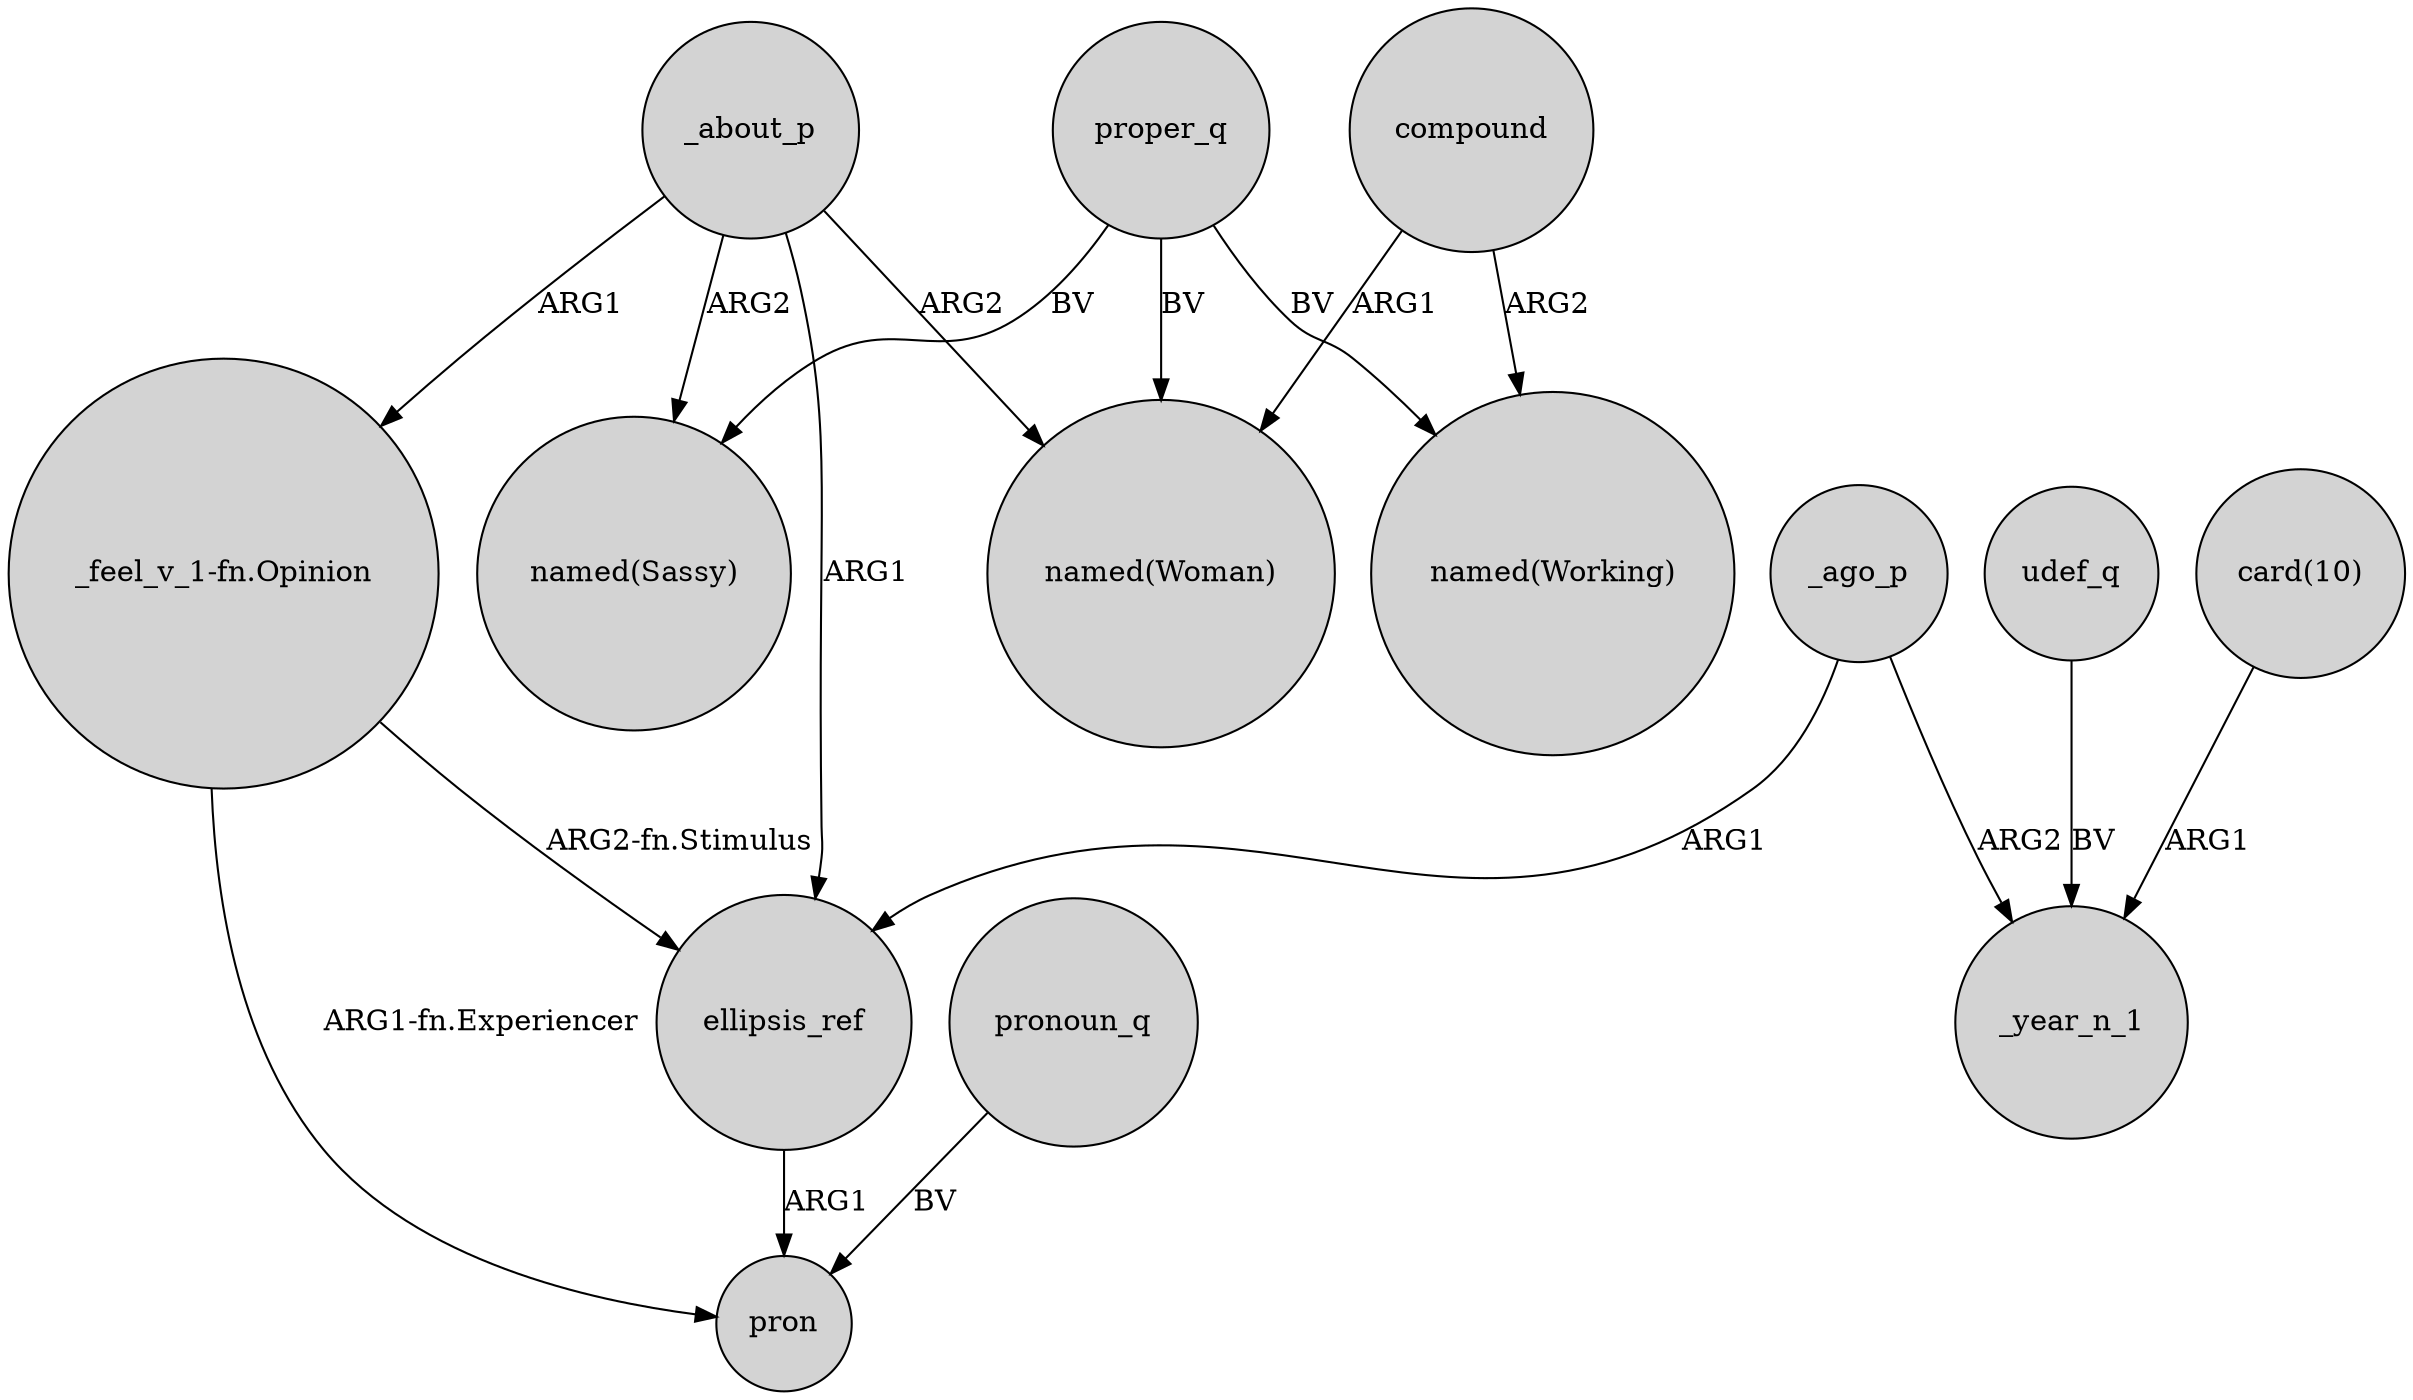 digraph {
	node [shape=circle style=filled]
	compound -> "named(Woman)" [label=ARG1]
	_ago_p -> _year_n_1 [label=ARG2]
	ellipsis_ref -> pron [label=ARG1]
	_about_p -> "_feel_v_1-fn.Opinion" [label=ARG1]
	proper_q -> "named(Working)" [label=BV]
	udef_q -> _year_n_1 [label=BV]
	"_feel_v_1-fn.Opinion" -> pron [label="ARG1-fn.Experiencer"]
	_about_p -> "named(Woman)" [label=ARG2]
	"_feel_v_1-fn.Opinion" -> ellipsis_ref [label="ARG2-fn.Stimulus"]
	proper_q -> "named(Woman)" [label=BV]
	_about_p -> ellipsis_ref [label=ARG1]
	compound -> "named(Working)" [label=ARG2]
	"card(10)" -> _year_n_1 [label=ARG1]
	_ago_p -> ellipsis_ref [label=ARG1]
	_about_p -> "named(Sassy)" [label=ARG2]
	proper_q -> "named(Sassy)" [label=BV]
	pronoun_q -> pron [label=BV]
}

